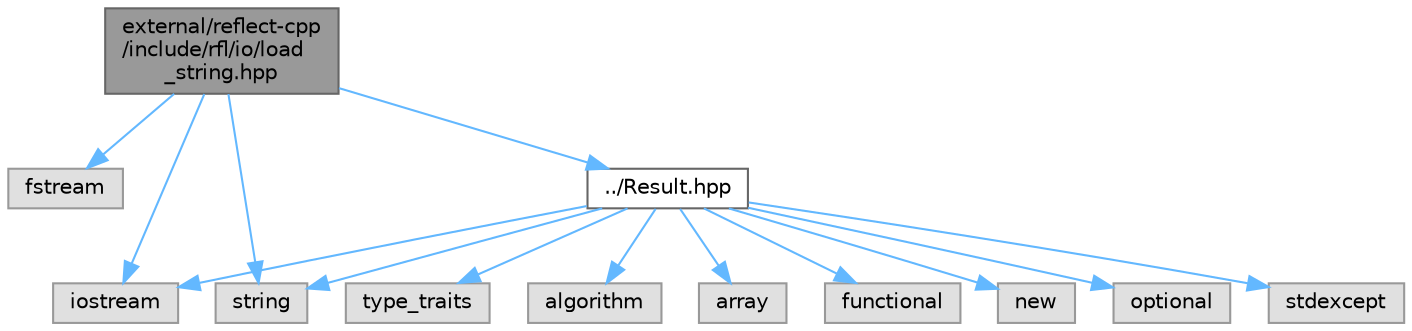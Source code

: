 digraph "external/reflect-cpp/include/rfl/io/load_string.hpp"
{
 // LATEX_PDF_SIZE
  bgcolor="transparent";
  edge [fontname=Helvetica,fontsize=10,labelfontname=Helvetica,labelfontsize=10];
  node [fontname=Helvetica,fontsize=10,shape=box,height=0.2,width=0.4];
  Node1 [id="Node000001",label="external/reflect-cpp\l/include/rfl/io/load\l_string.hpp",height=0.2,width=0.4,color="gray40", fillcolor="grey60", style="filled", fontcolor="black",tooltip=" "];
  Node1 -> Node2 [id="edge14_Node000001_Node000002",color="steelblue1",style="solid",tooltip=" "];
  Node2 [id="Node000002",label="fstream",height=0.2,width=0.4,color="grey60", fillcolor="#E0E0E0", style="filled",tooltip=" "];
  Node1 -> Node3 [id="edge15_Node000001_Node000003",color="steelblue1",style="solid",tooltip=" "];
  Node3 [id="Node000003",label="iostream",height=0.2,width=0.4,color="grey60", fillcolor="#E0E0E0", style="filled",tooltip=" "];
  Node1 -> Node4 [id="edge16_Node000001_Node000004",color="steelblue1",style="solid",tooltip=" "];
  Node4 [id="Node000004",label="string",height=0.2,width=0.4,color="grey60", fillcolor="#E0E0E0", style="filled",tooltip=" "];
  Node1 -> Node5 [id="edge17_Node000001_Node000005",color="steelblue1",style="solid",tooltip=" "];
  Node5 [id="Node000005",label="../Result.hpp",height=0.2,width=0.4,color="grey40", fillcolor="white", style="filled",URL="$_result_8hpp.html",tooltip=" "];
  Node5 -> Node6 [id="edge18_Node000005_Node000006",color="steelblue1",style="solid",tooltip=" "];
  Node6 [id="Node000006",label="algorithm",height=0.2,width=0.4,color="grey60", fillcolor="#E0E0E0", style="filled",tooltip=" "];
  Node5 -> Node7 [id="edge19_Node000005_Node000007",color="steelblue1",style="solid",tooltip=" "];
  Node7 [id="Node000007",label="array",height=0.2,width=0.4,color="grey60", fillcolor="#E0E0E0", style="filled",tooltip=" "];
  Node5 -> Node8 [id="edge20_Node000005_Node000008",color="steelblue1",style="solid",tooltip=" "];
  Node8 [id="Node000008",label="functional",height=0.2,width=0.4,color="grey60", fillcolor="#E0E0E0", style="filled",tooltip=" "];
  Node5 -> Node3 [id="edge21_Node000005_Node000003",color="steelblue1",style="solid",tooltip=" "];
  Node5 -> Node9 [id="edge22_Node000005_Node000009",color="steelblue1",style="solid",tooltip=" "];
  Node9 [id="Node000009",label="new",height=0.2,width=0.4,color="grey60", fillcolor="#E0E0E0", style="filled",tooltip=" "];
  Node5 -> Node10 [id="edge23_Node000005_Node000010",color="steelblue1",style="solid",tooltip=" "];
  Node10 [id="Node000010",label="optional",height=0.2,width=0.4,color="grey60", fillcolor="#E0E0E0", style="filled",tooltip=" "];
  Node5 -> Node11 [id="edge24_Node000005_Node000011",color="steelblue1",style="solid",tooltip=" "];
  Node11 [id="Node000011",label="stdexcept",height=0.2,width=0.4,color="grey60", fillcolor="#E0E0E0", style="filled",tooltip=" "];
  Node5 -> Node4 [id="edge25_Node000005_Node000004",color="steelblue1",style="solid",tooltip=" "];
  Node5 -> Node12 [id="edge26_Node000005_Node000012",color="steelblue1",style="solid",tooltip=" "];
  Node12 [id="Node000012",label="type_traits",height=0.2,width=0.4,color="grey60", fillcolor="#E0E0E0", style="filled",tooltip=" "];
}
